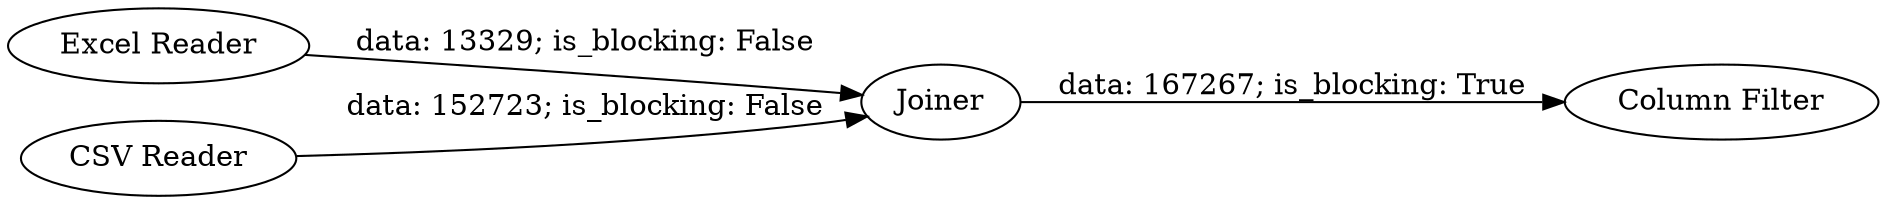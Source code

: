 digraph {
	"1418864331174973835_3" [label=Joiner]
	"1418864331174973835_4" [label="Column Filter"]
	"1418864331174973835_2" [label="Excel Reader"]
	"1418864331174973835_1" [label="CSV Reader"]
	"1418864331174973835_1" -> "1418864331174973835_3" [label="data: 152723; is_blocking: False"]
	"1418864331174973835_3" -> "1418864331174973835_4" [label="data: 167267; is_blocking: True"]
	"1418864331174973835_2" -> "1418864331174973835_3" [label="data: 13329; is_blocking: False"]
	rankdir=LR
}
